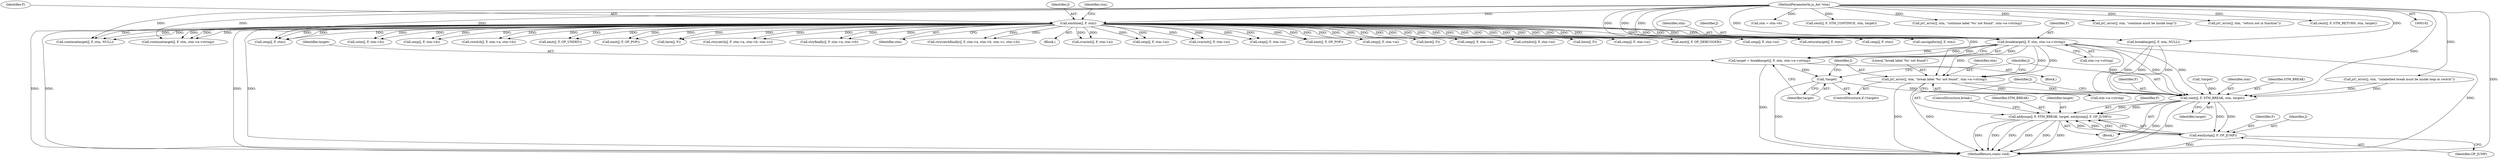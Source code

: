 digraph "0_ghostscript_5008105780c0b0182ea6eda83ad5598f225be3ee@pointer" {
"1000561" [label="(Call,breaktarget(J, F, stm, stm->a->string))"];
"1000111" [label="(Call,emitline(J, F, stm))"];
"1000104" [label="(MethodParameterIn,js_Ast *stm)"];
"1000559" [label="(Call,target = breaktarget(J, F, stm, stm->a->string))"];
"1000571" [label="(Call,!target)"];
"1000598" [label="(Call,cexit(J, F, STM_BREAK, stm, target))"];
"1000604" [label="(Call,addjump(J, F, STM_BREAK, target, emitjump(J, F, OP_JUMP)))"];
"1000609" [label="(Call,emitjump(J, F, OP_JUMP))"];
"1000573" [label="(Call,jsC_error(J, stm, \"break label '%s' not found\", stm->a->string))"];
"1000561" [label="(Call,breaktarget(J, F, stm, stm->a->string))"];
"1000647" [label="(Call,continuetarget(J, F, stm, NULL))"];
"1000607" [label="(Identifier,STM_BREAK)"];
"1000513" [label="(Call,cstm(J, F, stm->b))"];
"1000600" [label="(Identifier,F)"];
"1000563" [label="(Identifier,F)"];
"1000104" [label="(MethodParameterIn,js_Ast *stm)"];
"1000414" [label="(Call,cexp(J, F, stm->b))"];
"1000492" [label="(Call,cswitch(J, F, stm->a, stm->b))"];
"1000622" [label="(Call,continuetarget(J, F, stm, stm->a->string))"];
"1000565" [label="(Call,stm->a->string)"];
"1000687" [label="(Call,emit(J, F, OP_UNDEF))"];
"1000693" [label="(Call,returntarget(J, F, stm))"];
"1000611" [label="(Identifier,F)"];
"1000819" [label="(Call,cexp(J, F, stm))"];
"1000815" [label="(Call,emit(J, F, OP_POP))"];
"1000225" [label="(Call,here(J, F))"];
"1000779" [label="(Call,ctrycatch(J, F, stm->a, stm->b, stm->c))"];
"1000793" [label="(Call,ctryfinally(J, F, stm->a, stm->d))"];
"1000574" [label="(Identifier,J)"];
"1000610" [label="(Identifier,J)"];
"1000114" [label="(Identifier,stm)"];
"1000113" [label="(Identifier,F)"];
"1000525" [label="(Call,stm = stm->b)"];
"1000604" [label="(Call,addjump(J, F, STM_BREAK, target, emitjump(J, F, OP_JUMP)))"];
"1000834" [label="(MethodReturn,static void)"];
"1000112" [label="(Identifier,J)"];
"1000763" [label="(Call,ctrycatchfinally(J, F, stm->a, stm->b, stm->c, stm->d))"];
"1000105" [label="(Block,)"];
"1000146" [label="(Call,cvarinit(J, F, stm->a))"];
"1000716" [label="(Call,cexp(J, F, stm->a))"];
"1000659" [label="(Call,cexit(J, F, STM_CONTINUE, stm, target))"];
"1000314" [label="(Call,cvarinit(J, F, stm->a))"];
"1000608" [label="(Identifier,target)"];
"1000598" [label="(Call,cexit(J, F, STM_BREAK, stm, target))"];
"1000634" [label="(Call,jsC_error(J, stm, \"continue label '%s' not found\", stm->a->string))"];
"1000575" [label="(Identifier,stm)"];
"1000199" [label="(Call,cexp(J, F, stm->a))"];
"1000571" [label="(Call,!target)"];
"1000825" [label="(Call,cexp(J, F, stm))"];
"1000603" [label="(Identifier,target)"];
"1000577" [label="(Call,stm->a->string)"];
"1000572" [label="(Identifier,target)"];
"1000111" [label="(Call,emitline(J, F, stm))"];
"1000605" [label="(Identifier,J)"];
"1000558" [label="(Block,)"];
"1000609" [label="(Call,emitjump(J, F, OP_JUMP))"];
"1000586" [label="(Call,breaktarget(J, F, stm, NULL))"];
"1000655" [label="(Call,jsC_error(J, stm, \"continue must be inside loop\"))"];
"1000136" [label="(Call,emit(J, F, OP_POP))"];
"1000570" [label="(ControlStructure,if (!target))"];
"1000606" [label="(Identifier,F)"];
"1000573" [label="(Call,jsC_error(J, stm, \"break label '%s' not found\", stm->a->string))"];
"1000560" [label="(Identifier,target)"];
"1000599" [label="(Identifier,J)"];
"1000119" [label="(Block,)"];
"1000159" [label="(Call,cexp(J, F, stm->a))"];
"1000264" [label="(Call,here(J, F))"];
"1000117" [label="(Identifier,stm)"];
"1000592" [label="(Call,!target)"];
"1000680" [label="(Call,cexp(J, F, stm->a))"];
"1000123" [label="(Call,cstmlist(J, F, stm->a))"];
"1000700" [label="(Call,jsC_error(J, stm, \"return not in function\"))"];
"1000704" [label="(Call,cexit(J, F, STM_RETURN, stm, target))"];
"1000602" [label="(Identifier,stm)"];
"1000601" [label="(Identifier,STM_BREAK)"];
"1000576" [label="(Literal,\"break label '%s' not found\")"];
"1000564" [label="(Identifier,stm)"];
"1000613" [label="(ControlStructure,break;)"];
"1000594" [label="(Call,jsC_error(J, stm, \"unlabelled break must be inside loop or switch\"))"];
"1000339" [label="(Call,here(J, F))"];
"1000327" [label="(Call,cexp(J, F, stm->a))"];
"1000559" [label="(Call,target = breaktarget(J, F, stm, stm->a->string))"];
"1000804" [label="(Call,emit(J, F, OP_DEBUGGER))"];
"1000728" [label="(Call,cexp(J, F, stm->a))"];
"1000612" [label="(Identifier,OP_JUMP)"];
"1000440" [label="(Call,cassignforin(J, F, stm))"];
"1000562" [label="(Identifier,J)"];
"1000561" -> "1000559"  [label="AST: "];
"1000561" -> "1000565"  [label="CFG: "];
"1000562" -> "1000561"  [label="AST: "];
"1000563" -> "1000561"  [label="AST: "];
"1000564" -> "1000561"  [label="AST: "];
"1000565" -> "1000561"  [label="AST: "];
"1000559" -> "1000561"  [label="CFG: "];
"1000561" -> "1000834"  [label="DDG: "];
"1000561" -> "1000559"  [label="DDG: "];
"1000561" -> "1000559"  [label="DDG: "];
"1000561" -> "1000559"  [label="DDG: "];
"1000561" -> "1000559"  [label="DDG: "];
"1000111" -> "1000561"  [label="DDG: "];
"1000111" -> "1000561"  [label="DDG: "];
"1000111" -> "1000561"  [label="DDG: "];
"1000104" -> "1000561"  [label="DDG: "];
"1000561" -> "1000573"  [label="DDG: "];
"1000561" -> "1000573"  [label="DDG: "];
"1000561" -> "1000573"  [label="DDG: "];
"1000561" -> "1000598"  [label="DDG: "];
"1000561" -> "1000598"  [label="DDG: "];
"1000561" -> "1000598"  [label="DDG: "];
"1000111" -> "1000105"  [label="AST: "];
"1000111" -> "1000114"  [label="CFG: "];
"1000112" -> "1000111"  [label="AST: "];
"1000113" -> "1000111"  [label="AST: "];
"1000114" -> "1000111"  [label="AST: "];
"1000117" -> "1000111"  [label="CFG: "];
"1000111" -> "1000834"  [label="DDG: "];
"1000111" -> "1000834"  [label="DDG: "];
"1000111" -> "1000834"  [label="DDG: "];
"1000111" -> "1000834"  [label="DDG: "];
"1000104" -> "1000111"  [label="DDG: "];
"1000111" -> "1000123"  [label="DDG: "];
"1000111" -> "1000123"  [label="DDG: "];
"1000111" -> "1000136"  [label="DDG: "];
"1000111" -> "1000136"  [label="DDG: "];
"1000111" -> "1000146"  [label="DDG: "];
"1000111" -> "1000146"  [label="DDG: "];
"1000111" -> "1000159"  [label="DDG: "];
"1000111" -> "1000159"  [label="DDG: "];
"1000111" -> "1000199"  [label="DDG: "];
"1000111" -> "1000199"  [label="DDG: "];
"1000111" -> "1000225"  [label="DDG: "];
"1000111" -> "1000225"  [label="DDG: "];
"1000111" -> "1000264"  [label="DDG: "];
"1000111" -> "1000264"  [label="DDG: "];
"1000111" -> "1000314"  [label="DDG: "];
"1000111" -> "1000314"  [label="DDG: "];
"1000111" -> "1000327"  [label="DDG: "];
"1000111" -> "1000327"  [label="DDG: "];
"1000111" -> "1000339"  [label="DDG: "];
"1000111" -> "1000339"  [label="DDG: "];
"1000111" -> "1000414"  [label="DDG: "];
"1000111" -> "1000414"  [label="DDG: "];
"1000111" -> "1000440"  [label="DDG: "];
"1000111" -> "1000492"  [label="DDG: "];
"1000111" -> "1000492"  [label="DDG: "];
"1000111" -> "1000513"  [label="DDG: "];
"1000111" -> "1000513"  [label="DDG: "];
"1000111" -> "1000586"  [label="DDG: "];
"1000111" -> "1000586"  [label="DDG: "];
"1000111" -> "1000586"  [label="DDG: "];
"1000111" -> "1000622"  [label="DDG: "];
"1000111" -> "1000622"  [label="DDG: "];
"1000111" -> "1000622"  [label="DDG: "];
"1000111" -> "1000647"  [label="DDG: "];
"1000111" -> "1000647"  [label="DDG: "];
"1000111" -> "1000647"  [label="DDG: "];
"1000111" -> "1000680"  [label="DDG: "];
"1000111" -> "1000680"  [label="DDG: "];
"1000111" -> "1000687"  [label="DDG: "];
"1000111" -> "1000687"  [label="DDG: "];
"1000111" -> "1000693"  [label="DDG: "];
"1000111" -> "1000716"  [label="DDG: "];
"1000111" -> "1000716"  [label="DDG: "];
"1000111" -> "1000728"  [label="DDG: "];
"1000111" -> "1000728"  [label="DDG: "];
"1000111" -> "1000763"  [label="DDG: "];
"1000111" -> "1000763"  [label="DDG: "];
"1000111" -> "1000779"  [label="DDG: "];
"1000111" -> "1000779"  [label="DDG: "];
"1000111" -> "1000793"  [label="DDG: "];
"1000111" -> "1000793"  [label="DDG: "];
"1000111" -> "1000804"  [label="DDG: "];
"1000111" -> "1000804"  [label="DDG: "];
"1000111" -> "1000815"  [label="DDG: "];
"1000111" -> "1000815"  [label="DDG: "];
"1000111" -> "1000819"  [label="DDG: "];
"1000111" -> "1000825"  [label="DDG: "];
"1000111" -> "1000825"  [label="DDG: "];
"1000111" -> "1000825"  [label="DDG: "];
"1000104" -> "1000102"  [label="AST: "];
"1000104" -> "1000834"  [label="DDG: "];
"1000104" -> "1000440"  [label="DDG: "];
"1000104" -> "1000525"  [label="DDG: "];
"1000104" -> "1000573"  [label="DDG: "];
"1000104" -> "1000586"  [label="DDG: "];
"1000104" -> "1000594"  [label="DDG: "];
"1000104" -> "1000598"  [label="DDG: "];
"1000104" -> "1000622"  [label="DDG: "];
"1000104" -> "1000634"  [label="DDG: "];
"1000104" -> "1000647"  [label="DDG: "];
"1000104" -> "1000655"  [label="DDG: "];
"1000104" -> "1000659"  [label="DDG: "];
"1000104" -> "1000693"  [label="DDG: "];
"1000104" -> "1000700"  [label="DDG: "];
"1000104" -> "1000704"  [label="DDG: "];
"1000104" -> "1000819"  [label="DDG: "];
"1000104" -> "1000825"  [label="DDG: "];
"1000559" -> "1000558"  [label="AST: "];
"1000560" -> "1000559"  [label="AST: "];
"1000572" -> "1000559"  [label="CFG: "];
"1000559" -> "1000834"  [label="DDG: "];
"1000559" -> "1000571"  [label="DDG: "];
"1000571" -> "1000570"  [label="AST: "];
"1000571" -> "1000572"  [label="CFG: "];
"1000572" -> "1000571"  [label="AST: "];
"1000574" -> "1000571"  [label="CFG: "];
"1000599" -> "1000571"  [label="CFG: "];
"1000571" -> "1000834"  [label="DDG: "];
"1000571" -> "1000598"  [label="DDG: "];
"1000598" -> "1000119"  [label="AST: "];
"1000598" -> "1000603"  [label="CFG: "];
"1000599" -> "1000598"  [label="AST: "];
"1000600" -> "1000598"  [label="AST: "];
"1000601" -> "1000598"  [label="AST: "];
"1000602" -> "1000598"  [label="AST: "];
"1000603" -> "1000598"  [label="AST: "];
"1000605" -> "1000598"  [label="CFG: "];
"1000598" -> "1000834"  [label="DDG: "];
"1000598" -> "1000834"  [label="DDG: "];
"1000586" -> "1000598"  [label="DDG: "];
"1000586" -> "1000598"  [label="DDG: "];
"1000586" -> "1000598"  [label="DDG: "];
"1000573" -> "1000598"  [label="DDG: "];
"1000573" -> "1000598"  [label="DDG: "];
"1000594" -> "1000598"  [label="DDG: "];
"1000594" -> "1000598"  [label="DDG: "];
"1000592" -> "1000598"  [label="DDG: "];
"1000598" -> "1000604"  [label="DDG: "];
"1000598" -> "1000604"  [label="DDG: "];
"1000598" -> "1000609"  [label="DDG: "];
"1000598" -> "1000609"  [label="DDG: "];
"1000604" -> "1000119"  [label="AST: "];
"1000604" -> "1000609"  [label="CFG: "];
"1000605" -> "1000604"  [label="AST: "];
"1000606" -> "1000604"  [label="AST: "];
"1000607" -> "1000604"  [label="AST: "];
"1000608" -> "1000604"  [label="AST: "];
"1000609" -> "1000604"  [label="AST: "];
"1000613" -> "1000604"  [label="CFG: "];
"1000604" -> "1000834"  [label="DDG: "];
"1000604" -> "1000834"  [label="DDG: "];
"1000604" -> "1000834"  [label="DDG: "];
"1000604" -> "1000834"  [label="DDG: "];
"1000604" -> "1000834"  [label="DDG: "];
"1000604" -> "1000834"  [label="DDG: "];
"1000609" -> "1000604"  [label="DDG: "];
"1000609" -> "1000604"  [label="DDG: "];
"1000609" -> "1000604"  [label="DDG: "];
"1000609" -> "1000612"  [label="CFG: "];
"1000610" -> "1000609"  [label="AST: "];
"1000611" -> "1000609"  [label="AST: "];
"1000612" -> "1000609"  [label="AST: "];
"1000609" -> "1000834"  [label="DDG: "];
"1000573" -> "1000570"  [label="AST: "];
"1000573" -> "1000577"  [label="CFG: "];
"1000574" -> "1000573"  [label="AST: "];
"1000575" -> "1000573"  [label="AST: "];
"1000576" -> "1000573"  [label="AST: "];
"1000577" -> "1000573"  [label="AST: "];
"1000599" -> "1000573"  [label="CFG: "];
"1000573" -> "1000834"  [label="DDG: "];
"1000573" -> "1000834"  [label="DDG: "];
}
